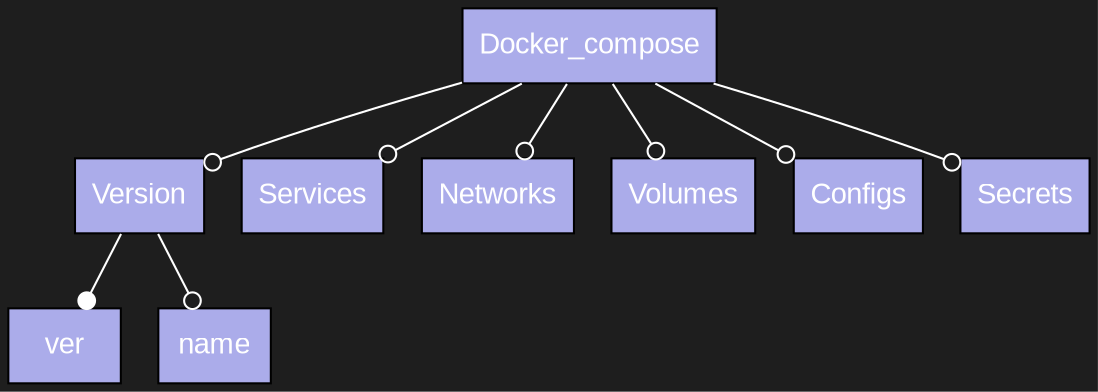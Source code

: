 digraph FeatureModel {
rankdir="TB"
newrank=true
bgcolor="#1e1e1e"
edge [color=white]
node [style=filled fontcolor="white" fontname="Arial Unicode MS, Arial"];

ver [fillcolor="#ABACEA" tooltip="Cardinality: None" shape="box"]
Version -> ver [arrowhead="dot", arrowtail="none", dir="both"]
name [fillcolor="#ABACEA" tooltip="Cardinality: None" shape="box"]
Version -> name [arrowhead="odot", arrowtail="none", dir="both"]
Version [fillcolor="#ABACEA" tooltip="Cardinality: None" shape="box"]
Docker_compose -> Version [arrowhead="odot", arrowtail="none", dir="both"]
Services [fillcolor="#ABACEA" tooltip="Cardinality: None" shape="box"]
Docker_compose -> Services [arrowhead="odot", arrowtail="none", dir="both"]
Networks [fillcolor="#ABACEA" tooltip="Cardinality: None" shape="box"]
Docker_compose -> Networks [arrowhead="odot", arrowtail="none", dir="both"]
Volumes [fillcolor="#ABACEA" tooltip="Cardinality: None" shape="box"]
Docker_compose -> Volumes [arrowhead="odot", arrowtail="none", dir="both"]
Configs [fillcolor="#ABACEA" tooltip="Cardinality: None" shape="box"]
Docker_compose -> Configs [arrowhead="odot", arrowtail="none", dir="both"]
Secrets [fillcolor="#ABACEA" tooltip="Cardinality: None" shape="box"]
Docker_compose -> Secrets [arrowhead="odot", arrowtail="none", dir="both"]
Docker_compose [fillcolor="#ABACEA" tooltip="Cardinality: None" shape="box"]
}
